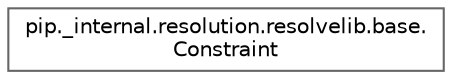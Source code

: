 digraph "Graphical Class Hierarchy"
{
 // LATEX_PDF_SIZE
  bgcolor="transparent";
  edge [fontname=Helvetica,fontsize=10,labelfontname=Helvetica,labelfontsize=10];
  node [fontname=Helvetica,fontsize=10,shape=box,height=0.2,width=0.4];
  rankdir="LR";
  Node0 [id="Node000000",label="pip._internal.resolution.resolvelib.base.\lConstraint",height=0.2,width=0.4,color="grey40", fillcolor="white", style="filled",URL="$d9/d5e/classpip_1_1__internal_1_1resolution_1_1resolvelib_1_1base_1_1Constraint.html",tooltip=" "];
}
